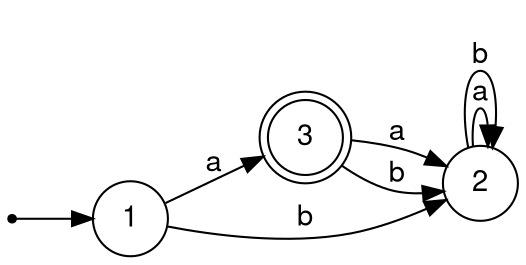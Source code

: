 digraph finite_state_machine {
	fontname="Helvetica,Arial,sans-serif"
	node [fontname="Helvetica,Arial,sans-serif"]
	edge [fontname="Helvetica,Arial,sans-serif"]
	rankdir=LR;
	node [shape = circle]; 1;
	node [shape = doublecircle]; 3;
	node [shape = circle];
	1 -> 2 [label = "b"];
	1 -> 3 [label = "a"];
	2 -> 2 [label = "a"];
	2 -> 2 [label = "b"];
	3 -> 2 [label = "a"];
	3 -> 2 [label = "b"];
	nowhere [shape=point];	nowhere -> 1;}